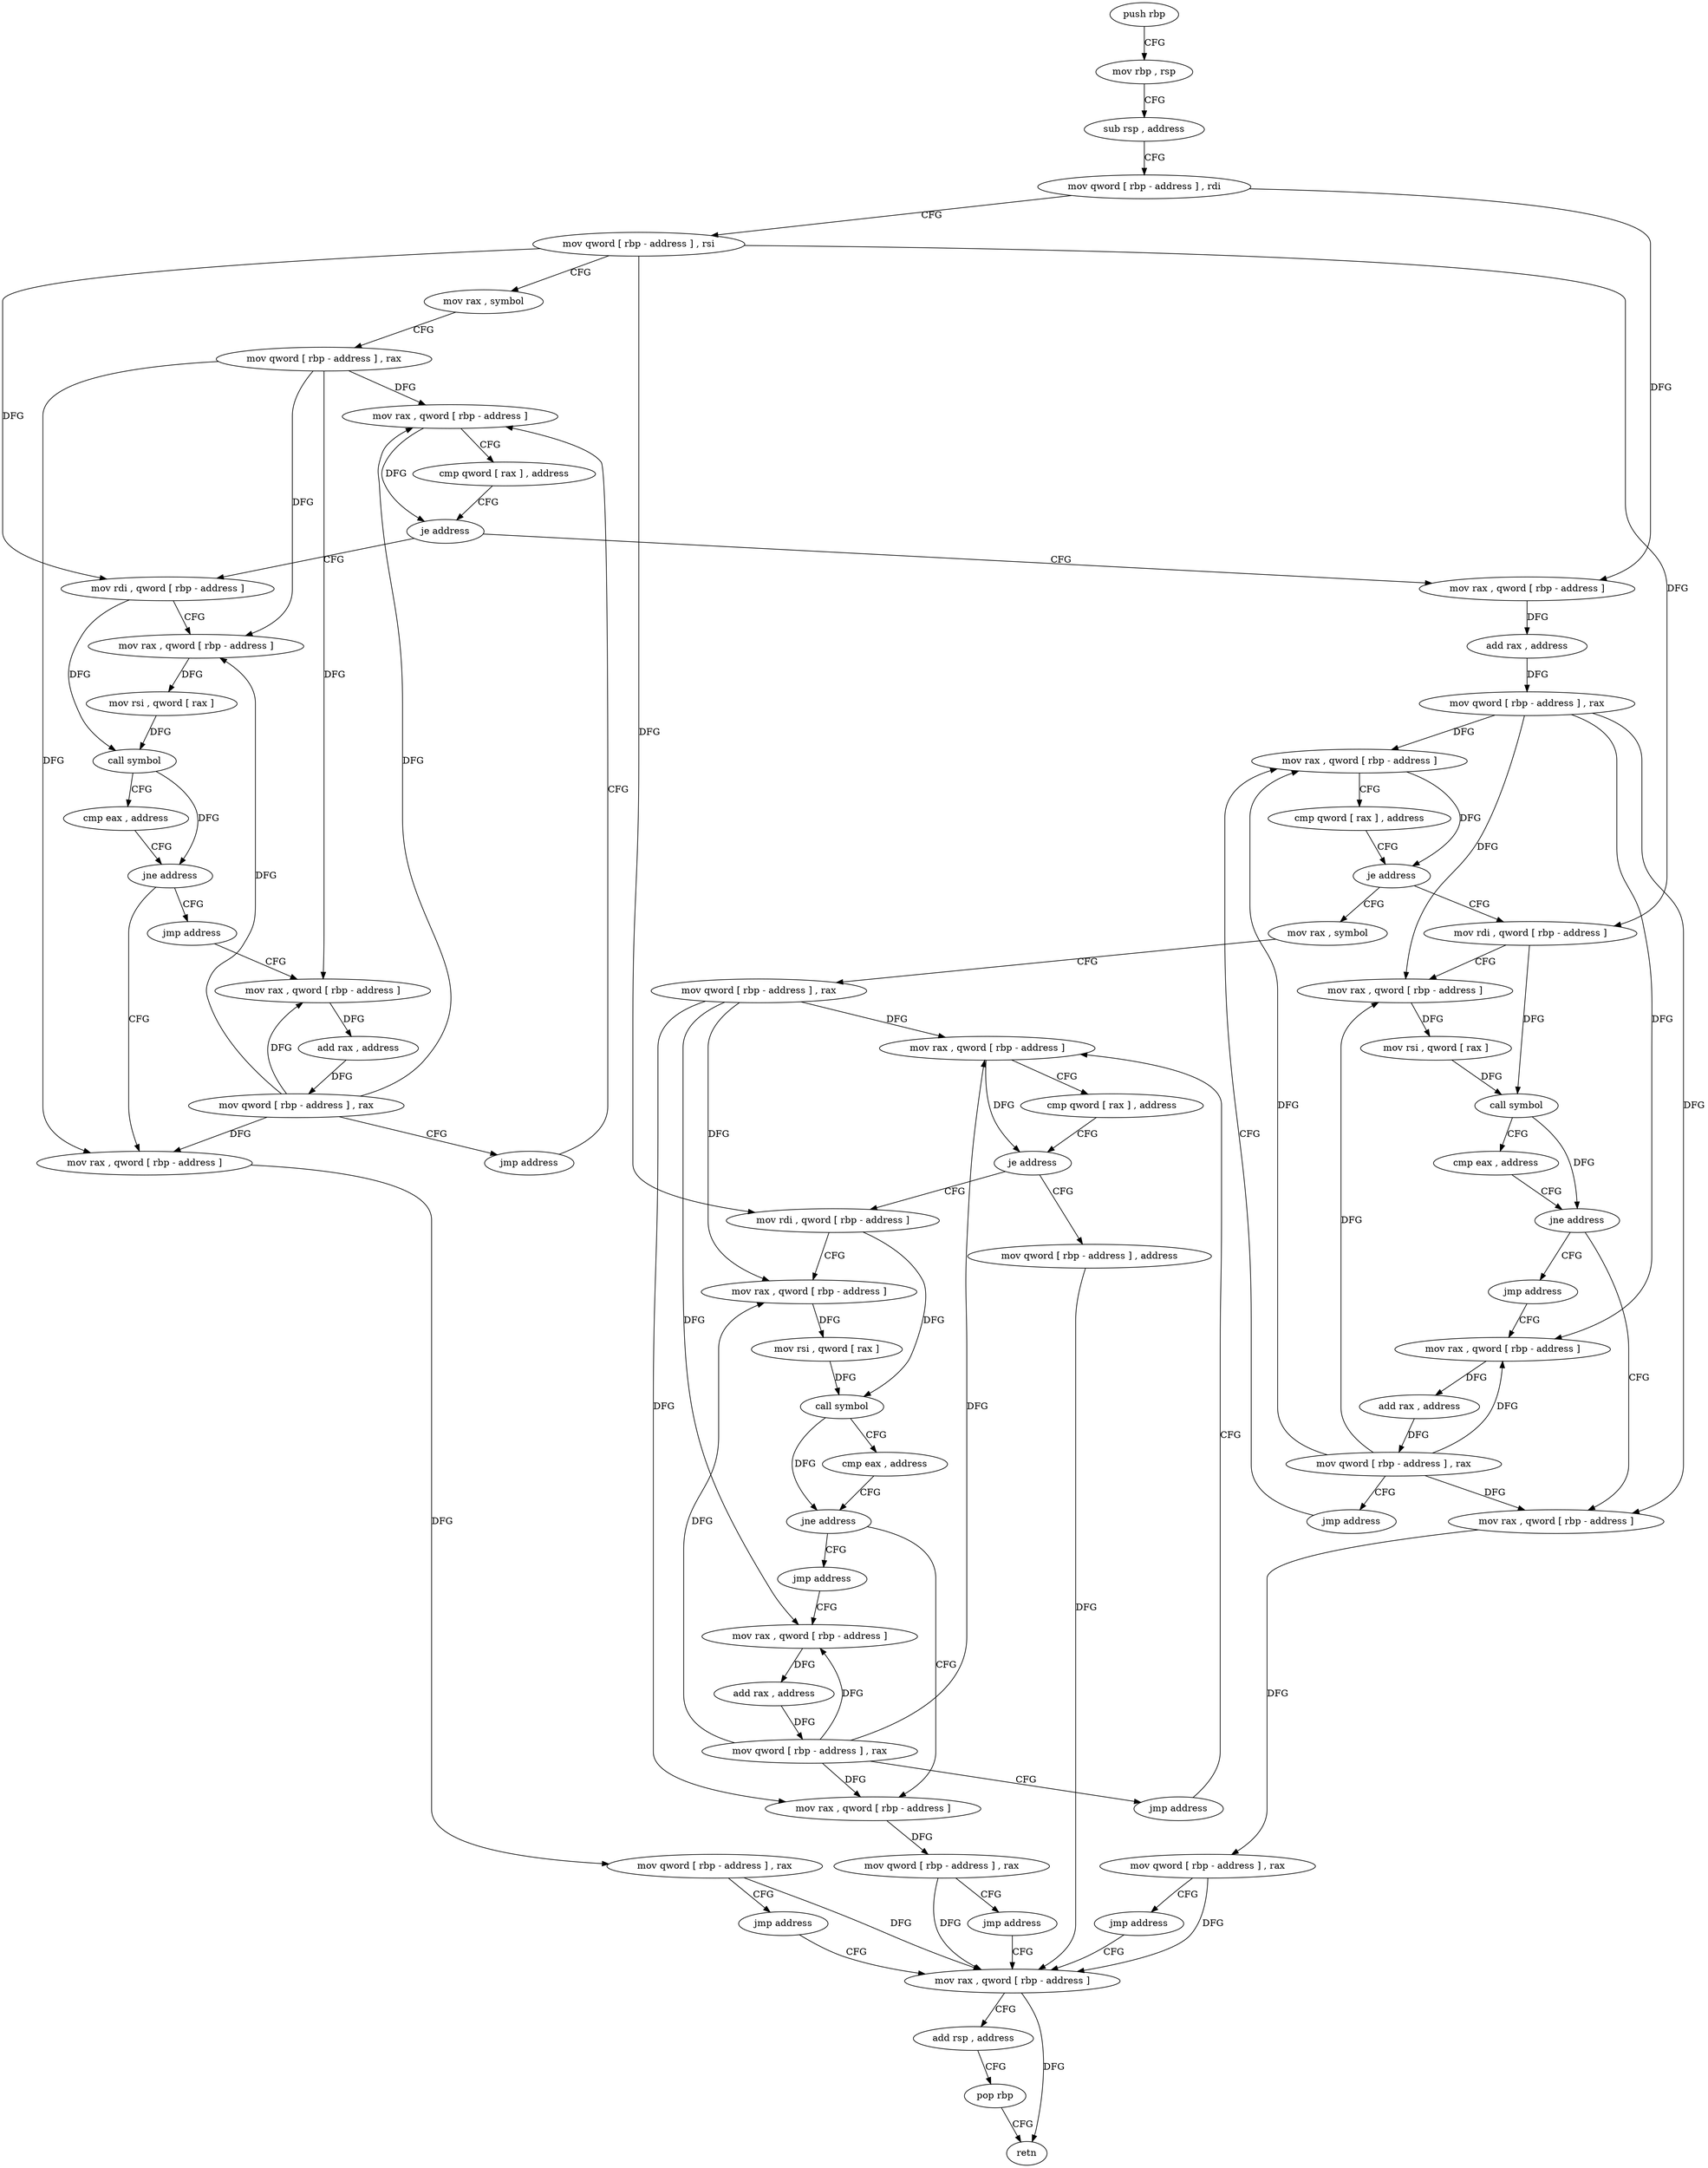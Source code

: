 digraph "func" {
"4435136" [label = "push rbp" ]
"4435137" [label = "mov rbp , rsp" ]
"4435140" [label = "sub rsp , address" ]
"4435144" [label = "mov qword [ rbp - address ] , rdi" ]
"4435148" [label = "mov qword [ rbp - address ] , rsi" ]
"4435152" [label = "mov rax , symbol" ]
"4435162" [label = "mov qword [ rbp - address ] , rax" ]
"4435166" [label = "mov rax , qword [ rbp - address ]" ]
"4435242" [label = "mov rax , qword [ rbp - address ]" ]
"4435246" [label = "add rax , address" ]
"4435252" [label = "mov qword [ rbp - address ] , rax" ]
"4435256" [label = "mov rax , qword [ rbp - address ]" ]
"4435180" [label = "mov rdi , qword [ rbp - address ]" ]
"4435184" [label = "mov rax , qword [ rbp - address ]" ]
"4435188" [label = "mov rsi , qword [ rax ]" ]
"4435191" [label = "call symbol" ]
"4435196" [label = "cmp eax , address" ]
"4435199" [label = "jne address" ]
"4435218" [label = "jmp address" ]
"4435205" [label = "mov rax , qword [ rbp - address ]" ]
"4435332" [label = "mov rax , symbol" ]
"4435342" [label = "mov qword [ rbp - address ] , rax" ]
"4435346" [label = "mov rax , qword [ rbp - address ]" ]
"4435270" [label = "mov rdi , qword [ rbp - address ]" ]
"4435274" [label = "mov rax , qword [ rbp - address ]" ]
"4435278" [label = "mov rsi , qword [ rax ]" ]
"4435281" [label = "call symbol" ]
"4435286" [label = "cmp eax , address" ]
"4435289" [label = "jne address" ]
"4435308" [label = "jmp address" ]
"4435295" [label = "mov rax , qword [ rbp - address ]" ]
"4435223" [label = "mov rax , qword [ rbp - address ]" ]
"4435209" [label = "mov qword [ rbp - address ] , rax" ]
"4435213" [label = "jmp address" ]
"4435430" [label = "mov rax , qword [ rbp - address ]" ]
"4435422" [label = "mov qword [ rbp - address ] , address" ]
"4435360" [label = "mov rdi , qword [ rbp - address ]" ]
"4435364" [label = "mov rax , qword [ rbp - address ]" ]
"4435368" [label = "mov rsi , qword [ rax ]" ]
"4435371" [label = "call symbol" ]
"4435376" [label = "cmp eax , address" ]
"4435379" [label = "jne address" ]
"4435398" [label = "jmp address" ]
"4435385" [label = "mov rax , qword [ rbp - address ]" ]
"4435313" [label = "mov rax , qword [ rbp - address ]" ]
"4435299" [label = "mov qword [ rbp - address ] , rax" ]
"4435303" [label = "jmp address" ]
"4435227" [label = "add rax , address" ]
"4435233" [label = "mov qword [ rbp - address ] , rax" ]
"4435237" [label = "jmp address" ]
"4435434" [label = "add rsp , address" ]
"4435438" [label = "pop rbp" ]
"4435439" [label = "retn" ]
"4435403" [label = "mov rax , qword [ rbp - address ]" ]
"4435389" [label = "mov qword [ rbp - address ] , rax" ]
"4435393" [label = "jmp address" ]
"4435317" [label = "add rax , address" ]
"4435323" [label = "mov qword [ rbp - address ] , rax" ]
"4435327" [label = "jmp address" ]
"4435170" [label = "cmp qword [ rax ] , address" ]
"4435174" [label = "je address" ]
"4435407" [label = "add rax , address" ]
"4435413" [label = "mov qword [ rbp - address ] , rax" ]
"4435417" [label = "jmp address" ]
"4435260" [label = "cmp qword [ rax ] , address" ]
"4435264" [label = "je address" ]
"4435350" [label = "cmp qword [ rax ] , address" ]
"4435354" [label = "je address" ]
"4435136" -> "4435137" [ label = "CFG" ]
"4435137" -> "4435140" [ label = "CFG" ]
"4435140" -> "4435144" [ label = "CFG" ]
"4435144" -> "4435148" [ label = "CFG" ]
"4435144" -> "4435242" [ label = "DFG" ]
"4435148" -> "4435152" [ label = "CFG" ]
"4435148" -> "4435180" [ label = "DFG" ]
"4435148" -> "4435270" [ label = "DFG" ]
"4435148" -> "4435360" [ label = "DFG" ]
"4435152" -> "4435162" [ label = "CFG" ]
"4435162" -> "4435166" [ label = "DFG" ]
"4435162" -> "4435184" [ label = "DFG" ]
"4435162" -> "4435205" [ label = "DFG" ]
"4435162" -> "4435223" [ label = "DFG" ]
"4435166" -> "4435170" [ label = "CFG" ]
"4435166" -> "4435174" [ label = "DFG" ]
"4435242" -> "4435246" [ label = "DFG" ]
"4435246" -> "4435252" [ label = "DFG" ]
"4435252" -> "4435256" [ label = "DFG" ]
"4435252" -> "4435274" [ label = "DFG" ]
"4435252" -> "4435295" [ label = "DFG" ]
"4435252" -> "4435313" [ label = "DFG" ]
"4435256" -> "4435260" [ label = "CFG" ]
"4435256" -> "4435264" [ label = "DFG" ]
"4435180" -> "4435184" [ label = "CFG" ]
"4435180" -> "4435191" [ label = "DFG" ]
"4435184" -> "4435188" [ label = "DFG" ]
"4435188" -> "4435191" [ label = "DFG" ]
"4435191" -> "4435196" [ label = "CFG" ]
"4435191" -> "4435199" [ label = "DFG" ]
"4435196" -> "4435199" [ label = "CFG" ]
"4435199" -> "4435218" [ label = "CFG" ]
"4435199" -> "4435205" [ label = "CFG" ]
"4435218" -> "4435223" [ label = "CFG" ]
"4435205" -> "4435209" [ label = "DFG" ]
"4435332" -> "4435342" [ label = "CFG" ]
"4435342" -> "4435346" [ label = "DFG" ]
"4435342" -> "4435364" [ label = "DFG" ]
"4435342" -> "4435385" [ label = "DFG" ]
"4435342" -> "4435403" [ label = "DFG" ]
"4435346" -> "4435350" [ label = "CFG" ]
"4435346" -> "4435354" [ label = "DFG" ]
"4435270" -> "4435274" [ label = "CFG" ]
"4435270" -> "4435281" [ label = "DFG" ]
"4435274" -> "4435278" [ label = "DFG" ]
"4435278" -> "4435281" [ label = "DFG" ]
"4435281" -> "4435286" [ label = "CFG" ]
"4435281" -> "4435289" [ label = "DFG" ]
"4435286" -> "4435289" [ label = "CFG" ]
"4435289" -> "4435308" [ label = "CFG" ]
"4435289" -> "4435295" [ label = "CFG" ]
"4435308" -> "4435313" [ label = "CFG" ]
"4435295" -> "4435299" [ label = "DFG" ]
"4435223" -> "4435227" [ label = "DFG" ]
"4435209" -> "4435213" [ label = "CFG" ]
"4435209" -> "4435430" [ label = "DFG" ]
"4435213" -> "4435430" [ label = "CFG" ]
"4435430" -> "4435434" [ label = "CFG" ]
"4435430" -> "4435439" [ label = "DFG" ]
"4435422" -> "4435430" [ label = "DFG" ]
"4435360" -> "4435364" [ label = "CFG" ]
"4435360" -> "4435371" [ label = "DFG" ]
"4435364" -> "4435368" [ label = "DFG" ]
"4435368" -> "4435371" [ label = "DFG" ]
"4435371" -> "4435376" [ label = "CFG" ]
"4435371" -> "4435379" [ label = "DFG" ]
"4435376" -> "4435379" [ label = "CFG" ]
"4435379" -> "4435398" [ label = "CFG" ]
"4435379" -> "4435385" [ label = "CFG" ]
"4435398" -> "4435403" [ label = "CFG" ]
"4435385" -> "4435389" [ label = "DFG" ]
"4435313" -> "4435317" [ label = "DFG" ]
"4435299" -> "4435303" [ label = "CFG" ]
"4435299" -> "4435430" [ label = "DFG" ]
"4435303" -> "4435430" [ label = "CFG" ]
"4435227" -> "4435233" [ label = "DFG" ]
"4435233" -> "4435237" [ label = "CFG" ]
"4435233" -> "4435166" [ label = "DFG" ]
"4435233" -> "4435184" [ label = "DFG" ]
"4435233" -> "4435205" [ label = "DFG" ]
"4435233" -> "4435223" [ label = "DFG" ]
"4435237" -> "4435166" [ label = "CFG" ]
"4435434" -> "4435438" [ label = "CFG" ]
"4435438" -> "4435439" [ label = "CFG" ]
"4435403" -> "4435407" [ label = "DFG" ]
"4435389" -> "4435393" [ label = "CFG" ]
"4435389" -> "4435430" [ label = "DFG" ]
"4435393" -> "4435430" [ label = "CFG" ]
"4435317" -> "4435323" [ label = "DFG" ]
"4435323" -> "4435327" [ label = "CFG" ]
"4435323" -> "4435256" [ label = "DFG" ]
"4435323" -> "4435274" [ label = "DFG" ]
"4435323" -> "4435295" [ label = "DFG" ]
"4435323" -> "4435313" [ label = "DFG" ]
"4435327" -> "4435256" [ label = "CFG" ]
"4435170" -> "4435174" [ label = "CFG" ]
"4435174" -> "4435242" [ label = "CFG" ]
"4435174" -> "4435180" [ label = "CFG" ]
"4435407" -> "4435413" [ label = "DFG" ]
"4435413" -> "4435417" [ label = "CFG" ]
"4435413" -> "4435346" [ label = "DFG" ]
"4435413" -> "4435364" [ label = "DFG" ]
"4435413" -> "4435385" [ label = "DFG" ]
"4435413" -> "4435403" [ label = "DFG" ]
"4435417" -> "4435346" [ label = "CFG" ]
"4435260" -> "4435264" [ label = "CFG" ]
"4435264" -> "4435332" [ label = "CFG" ]
"4435264" -> "4435270" [ label = "CFG" ]
"4435350" -> "4435354" [ label = "CFG" ]
"4435354" -> "4435422" [ label = "CFG" ]
"4435354" -> "4435360" [ label = "CFG" ]
}
